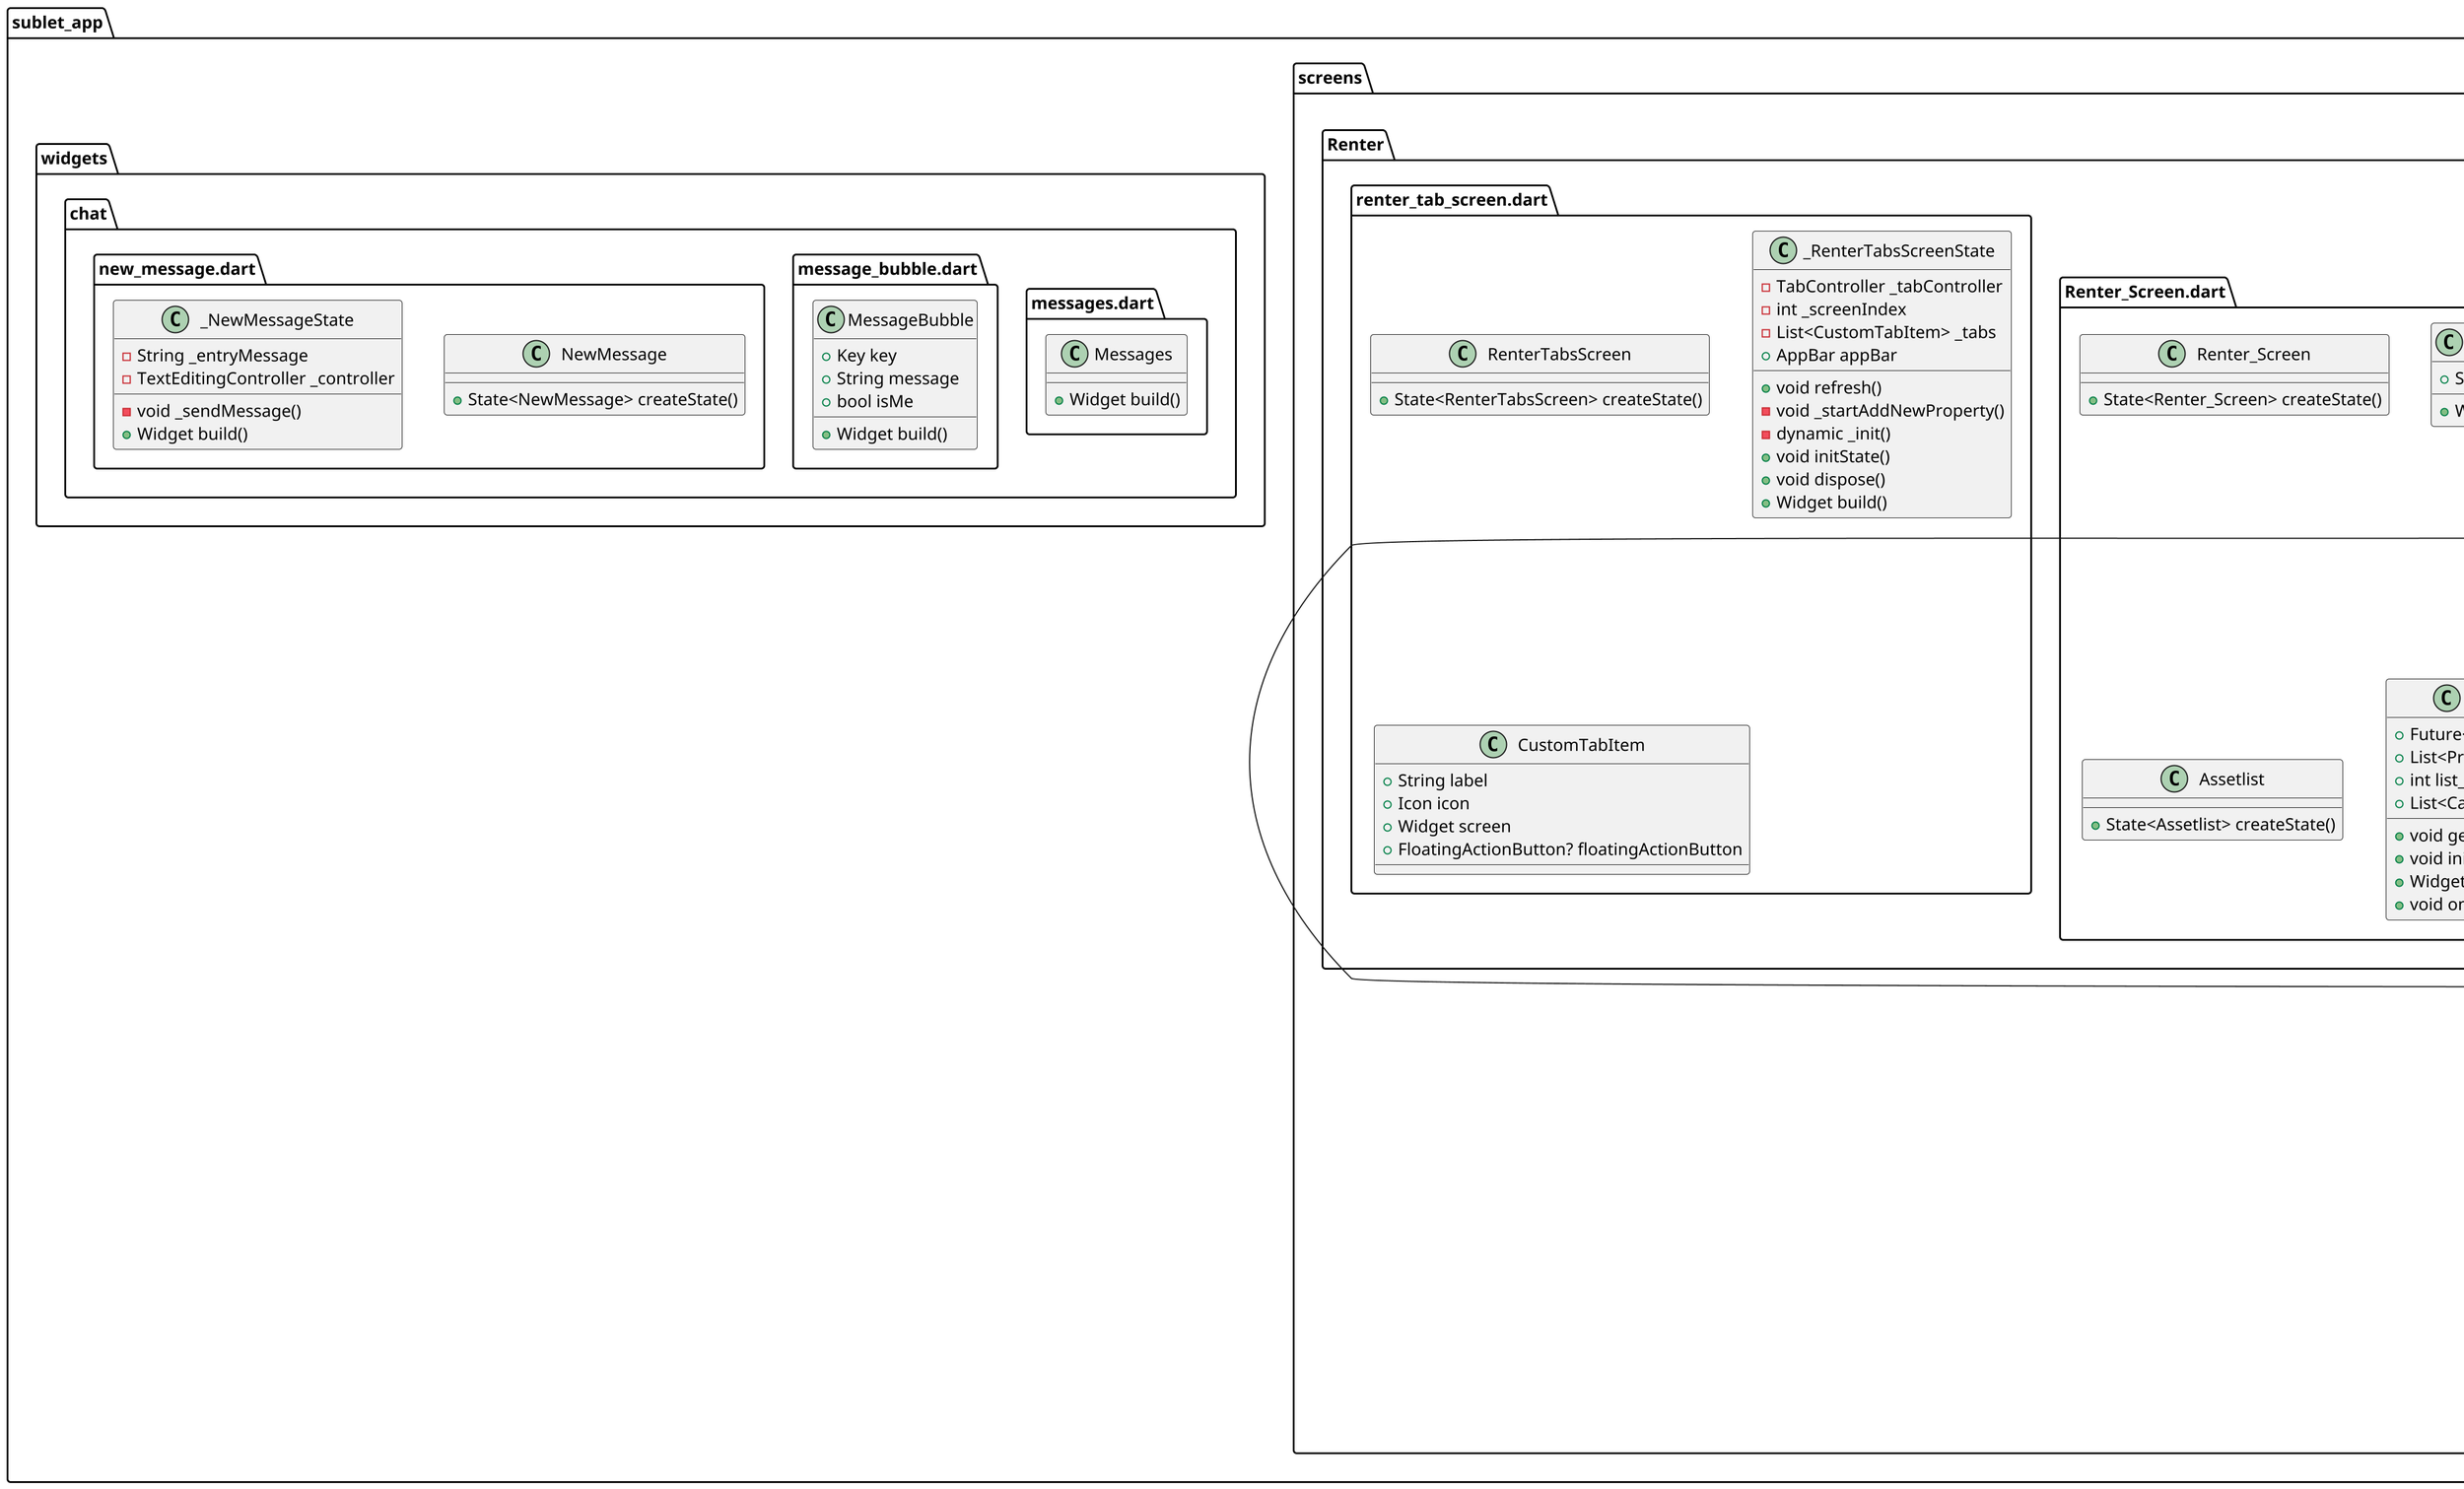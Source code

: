 @startuml
scale 2
set namespaceSeparator ::

' class "sublet_app::Firebase_functions.dart::Firebase_functions" {
'   {static} +FirebaseFirestore db
'   {static} +Future<bool> Upload_owner()
'   {static} +Future<bool> owner_exists()
'   {static} +Future<Owner_data> get_owner()
'   {static} +Future<bool> Add_Property()
'   {static} +Future<bool> Remove_Property()
'   {static} +Future<bool> Upload_property()
'   {static} +Future<bool> property_exists()
'   {static} +Future<Property> get_property()
'   {static} +Future<bool> Delete_property()
'   {static} +Future<List<Property>> get_avail_properties()
'   {static} +Future<List<Property>> get_properties_of_owner()
'   {static} +Future<bool> Add_user()
'   {static} +Future<String> get_user_type()
' }

' "sublet_app::Firebase_functions.dart::Firebase_functions" o-- "cloud_firestore::cloud_firestore.dart::FirebaseFirestore"

' class "sublet_app::firebase_options.dart::DefaultFirebaseOptions" {
'   {static} +FirebaseOptions android
'   {static} +FirebaseOptions currentPlatform
' }

' "sublet_app::firebase_options.dart::DefaultFirebaseOptions" o-- "firebase_core_platform_interface::firebase_core_platform_interface.dart::FirebaseOptions"

' class "sublet_app::main.dart::MyApp" {
'   {static} +String property_id
'   {static} +String uid
'   {static} +String uType
'   +Widget build()
' }


' class "sublet_app::models::http_exception.dart::HttpException" {
'   +String message
'   +String toString()
' }

' class "sublet_app::providers::auth.dart::Auth" {
'   -String _token
'   -DateTime? _expiryDate
'   -String _userId
'   +bool isAuth
'   +String token
'   -Future<String> _authentication()
'   +Future<String> signup()
'   +Future<String> login()
'   +void logout()
' }

class "sublet_app::screens::chat_screen.dart::ChatScreen" {
  {static} -ChatScreen _singleton
  +Widget build()
}

"sublet_app::screens::chat_screen.dart::ChatScreen" o-- "sublet_app::screens::chat_screen.dart::ChatScreen"

class "sublet_app::screens::Home::home_page.dart::HomeScreen" {
  +State<HomeScreen> createState()
}


' class "sublet_app::screens::Home::home_page.dart::_HomeScreenState" {
'   -GlobalKey<FormState> _formKey
'   +Widget build()
' }


' class "sublet_app::screens::Home::home_page.dart::AuthCard" {
'   +State<AuthCard> createState()
' }


class "sublet_app::screens::Home::home_page.dart::_AuthCardState" {
  -GlobalKey<FormState> _formKey
  +String type
  -AuthMode _authMode
  -Map<String, String> _authData
  -TextEditingController _userName
  -bool _isLoading
  -TextEditingController _passwordController
  -void _showErrorDiallog()
  -Future<void> _submit()
  -void _switchAuthMode()
  +Widget build()
}

"sublet_app::screens::Home::home_page.dart::_AuthCardState" o-- "sublet_app::screens::Home::home_page.dart::AuthMode"

class "sublet_app::screens::Home::home_page.dart::AuthMode" {
  +int index
  {static} +List<AuthMode> values
  {static} +AuthMode Signup
  {static} +AuthMode Login
}

"sublet_app::screens::Home::home_page.dart::AuthMode" o-- "sublet_app::screens::Home::home_page.dart::AuthMode"

class "sublet_app::screens::Owner::manage_customers.dart::ManageCustomers" {
  +State<ManageCustomers> createState()
}


class "sublet_app::screens::Owner::manage_customers.dart::_ManageCustomersState" {
  +Widget build()
}


class "sublet_app::screens::Owner::manage_properties.dart::ManageProperties" {
  +State<ManageProperties> createState()
}


class "sublet_app::screens::Owner::manage_properties.dart::_ManagePropertiesState" {
  -String _recently
  -String _occupied
  -String _unoccupied
  +Widget build()
}


class "sublet_app::screens::Owner::new_property.dart::NewProperty" {
  +Function refresh
  +State<NewProperty> createState()
}


class "sublet_app::screens::Owner::new_property.dart::_NewPropertyState" {
  +TextEditingController propNameController
  +TextEditingController propLocationController
  +TextEditingController propPriceController
  +TextEditingController propStatusController
  +TextEditingController propStartDateController
  +TextEditingController propEndDateController
  +Widget build()
}


class "sublet_app::screens::Owner::Owner_data.dart::Owner_data" {
  +String id
  +String name
  +List<String>? plist
  +int joined_at
  +List<String> chat_id_list
  +void Add_Property()
  +void Remove_Property()
  +Map<String, dynamic> toJson()
}

class "sublet_app::screens::Owner::properties_list_categories.dart::PropertiesListCategories" {
  +State<PropertiesListCategories> createState()
}


class "sublet_app::screens::Owner::properties_list_categories.dart::_PropertiesListCategoriesState" {
  -Future<List<Property>> _properties
  +List<Property> plist
  +Future<Null> u
  +void onPropertyCardPress()
  +void initState()
  +void update_plist()
  +Widget build()
}


class "sublet_app::screens::Owner::property.dart::Property" {
  +String? id
  +String owner_id
  +String name
  +String location
  +DateTime? dateAdded
  +DateTime? fromdate
  +DateTime? tilldate
  +bool? occupied
  +int? price
  +String? description
  +void assign_id()
  +Map<String, dynamic> toJson()
}

class "sublet_app::screens::Owner::property_card.dart::PropertyCard" {
  -Property _property
  +Widget build()
}

"sublet_app::screens::Owner::property_card.dart::PropertyCard" o-- "sublet_app::screens::Owner::property.dart::Property"

class "sublet_app::screens::Owner::property_screen.dart::PropertyScreen" {
  -void _startEditProperty()
  +Widget build()
}


class "sublet_app::screens::Owner::property_screen.dart::EditProperty" {
  -Property _property
  +State<EditProperty> createState()
}

"sublet_app::screens::Owner::property_screen.dart::EditProperty" o-- "sublet_app::screens::Owner::property.dart::Property"

class "sublet_app::screens::Owner::property_screen.dart::_EditPropertyState" {
  +String name
  +String location
  +TextEditingController propNameController
  +TextEditingController propLocationController
  +Widget build()
}

' "sublet_app::screens::Owner::property_screen.dart::_EditPropertyState" o-- "flutter::src::widgets::editable_text.dart::TextEditingController"

class "sublet_app::screens::Owner::tabs_screen.dart::TabsScreen" {
  +State<TabsScreen> createState()
}


class "sublet_app::screens::Owner::tabs_screen.dart::_TabsScreenState" {
  -TabController _tabController
  -int _screenIndex
  -List<CustomTabItem> _tabs
  +AppBar appBar
  +void refresh()
  -void _startAddNewProperty()
  -dynamic _init()
  +void initState()
  +void dispose()
  +Widget build()
}

class "sublet_app::screens::Owner::tabs_screen.dart::CustomTabItem" {
  +String label
  +Icon icon
  +Widget screen
  +FloatingActionButton? floatingActionButton
}


class "sublet_app::screens::Renter::Asset_Page.dart::Asset_Page" {
  +State<Asset_Page> createState()
}


class "sublet_app::screens::Renter::Asset_Page.dart::_Asset_PageState" {
  +Color contact_color
  +Property property
  +Future<Owner_data> fut_owner
  +Owner_data owner
  +void get_owner_data()
  +void initState()
  +Widget build()
}

"sublet_app::screens::Renter::Asset_Page.dart::_Asset_PageState" o-- "dart::ui::Color"
"sublet_app::screens::Renter::Asset_Page.dart::_Asset_PageState" o-- "sublet_app::screens::Owner::property.dart::Property"
"sublet_app::screens::Renter::Asset_Page.dart::_Asset_PageState" o-- "sublet_app::screens::Owner::Owner_data.dart::Owner_data"

class "sublet_app::screens::Renter::Renter_Screen.dart::Renter_Screen" {
  +State<Renter_Screen> createState()
}


class "sublet_app::screens::Renter::Renter_Screen.dart::_Renter_ScreenState" {
  +String uname
  +Widget build()
}


class "sublet_app::screens::Renter::Renter_Screen.dart::Assetlist" {
  +State<Assetlist> createState()
}


class "sublet_app::screens::Renter::Renter_Screen.dart::_AssetlistState" {
  +Future<List<Property>> list
  +List<Property> plist
  +int list_length
  +List<Card> cards
  +void get_avail_properties()
  +void initState()
  +Widget build()
  +void onPress()
}


class "sublet_app::screens::Renter::renter_tab_screen.dart::RenterTabsScreen" {
  +State<RenterTabsScreen> createState()
}


class "sublet_app::screens::Renter::renter_tab_screen.dart::_RenterTabsScreenState" {
  -TabController _tabController
  -int _screenIndex
  -List<CustomTabItem> _tabs
  +AppBar appBar
  +void refresh()
  -void _startAddNewProperty()
  -dynamic _init()
  +void initState()
  +void dispose()
  +Widget build()
}

class "sublet_app::screens::Renter::renter_tab_screen.dart::CustomTabItem" {
  +String label
  +Icon icon
  +Widget screen
  +FloatingActionButton? floatingActionButton
}



class "sublet_app::widgets::chat::messages.dart::Messages" {
  +Widget build()
}


class "sublet_app::widgets::chat::message_bubble.dart::MessageBubble" {
  +Key key
  +String message
  +bool isMe
  +Widget build()
}


class "sublet_app::widgets::chat::new_message.dart::NewMessage" {
  +State<NewMessage> createState()
}


class "sublet_app::widgets::chat::new_message.dart::_NewMessageState" {
  -String _entryMessage
  -TextEditingController _controller
  -void _sendMessage()
  +Widget build()
}


@enduml